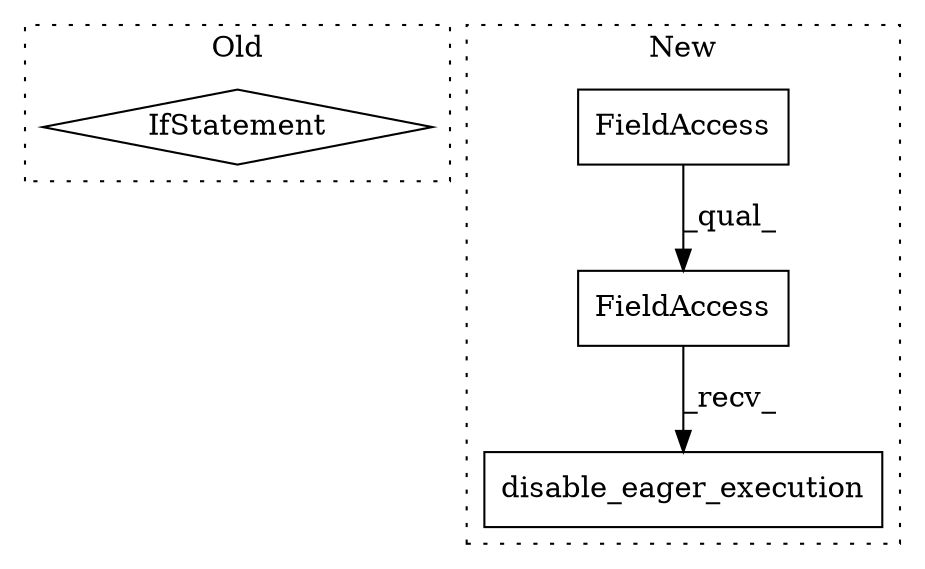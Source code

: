 digraph G {
subgraph cluster0 {
1 [label="IfStatement" a="25" s="18062,18080" l="4,2" shape="diamond"];
label = "Old";
style="dotted";
}
subgraph cluster1 {
2 [label="disable_eager_execution" a="32" s="16870" l="25" shape="box"];
3 [label="FieldAccess" a="22" s="16849" l="20" shape="box"];
4 [label="FieldAccess" a="22" s="16849" l="17" shape="box"];
label = "New";
style="dotted";
}
3 -> 2 [label="_recv_"];
4 -> 3 [label="_qual_"];
}